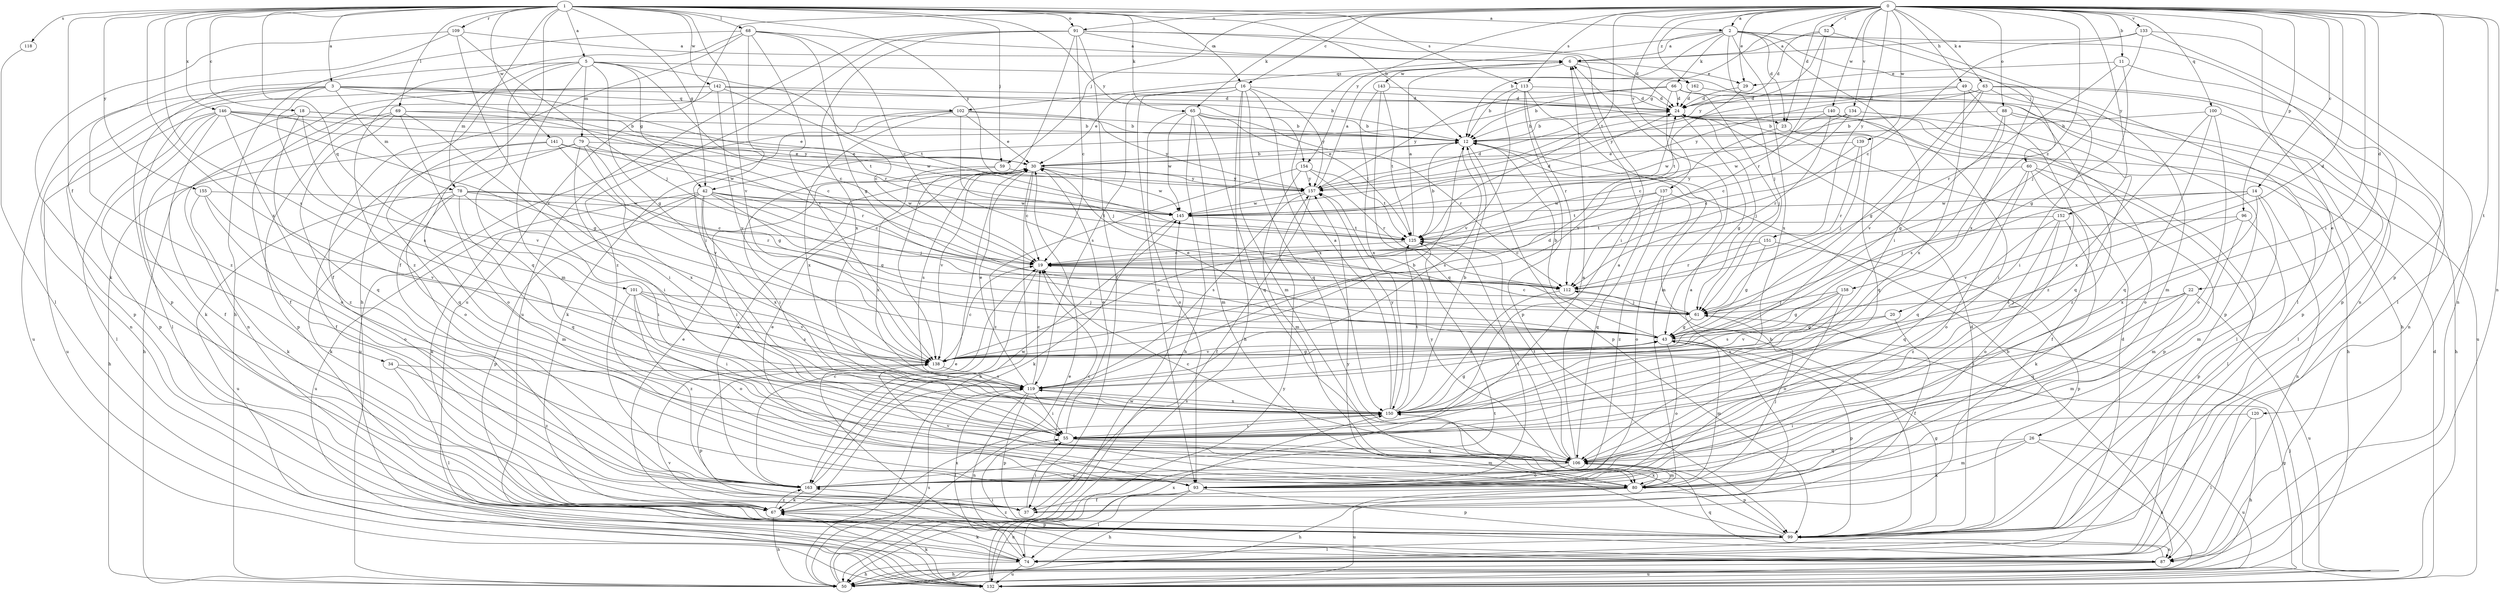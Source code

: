 strict digraph  {
0;
1;
2;
3;
5;
6;
11;
12;
14;
16;
18;
19;
20;
22;
23;
24;
26;
29;
30;
34;
37;
42;
43;
49;
50;
52;
55;
59;
60;
61;
63;
65;
66;
67;
68;
69;
74;
78;
79;
80;
87;
88;
91;
93;
96;
99;
100;
101;
102;
106;
109;
112;
113;
118;
119;
120;
125;
132;
133;
134;
137;
138;
139;
140;
141;
142;
143;
145;
146;
150;
151;
152;
154;
155;
157;
158;
162;
163;
0 -> 2  [label=a];
0 -> 11  [label=b];
0 -> 14  [label=c];
0 -> 16  [label=c];
0 -> 20  [label=d];
0 -> 22  [label=d];
0 -> 23  [label=d];
0 -> 26  [label=e];
0 -> 29  [label=e];
0 -> 42  [label=g];
0 -> 49  [label=h];
0 -> 52  [label=i];
0 -> 55  [label=i];
0 -> 59  [label=j];
0 -> 63  [label=k];
0 -> 65  [label=k];
0 -> 87  [label=n];
0 -> 88  [label=o];
0 -> 91  [label=o];
0 -> 96  [label=p];
0 -> 99  [label=p];
0 -> 100  [label=q];
0 -> 113  [label=s];
0 -> 120  [label=t];
0 -> 125  [label=t];
0 -> 132  [label=u];
0 -> 133  [label=v];
0 -> 134  [label=v];
0 -> 137  [label=v];
0 -> 139  [label=w];
0 -> 140  [label=w];
0 -> 151  [label=y];
0 -> 152  [label=y];
0 -> 154  [label=y];
0 -> 158  [label=z];
0 -> 162  [label=z];
1 -> 2  [label=a];
1 -> 3  [label=a];
1 -> 5  [label=a];
1 -> 12  [label=b];
1 -> 16  [label=c];
1 -> 18  [label=c];
1 -> 34  [label=f];
1 -> 37  [label=f];
1 -> 42  [label=g];
1 -> 50  [label=h];
1 -> 59  [label=j];
1 -> 65  [label=k];
1 -> 68  [label=l];
1 -> 69  [label=l];
1 -> 91  [label=o];
1 -> 101  [label=q];
1 -> 109  [label=r];
1 -> 113  [label=s];
1 -> 118  [label=s];
1 -> 119  [label=s];
1 -> 138  [label=v];
1 -> 141  [label=w];
1 -> 142  [label=w];
1 -> 146  [label=x];
1 -> 150  [label=x];
1 -> 154  [label=y];
1 -> 155  [label=y];
1 -> 157  [label=y];
2 -> 6  [label=a];
2 -> 12  [label=b];
2 -> 23  [label=d];
2 -> 55  [label=i];
2 -> 60  [label=j];
2 -> 61  [label=j];
2 -> 66  [label=k];
2 -> 74  [label=l];
2 -> 87  [label=n];
2 -> 102  [label=q];
2 -> 150  [label=x];
3 -> 19  [label=c];
3 -> 23  [label=d];
3 -> 78  [label=m];
3 -> 87  [label=n];
3 -> 99  [label=p];
3 -> 102  [label=q];
3 -> 119  [label=s];
3 -> 125  [label=t];
3 -> 132  [label=u];
5 -> 42  [label=g];
5 -> 43  [label=g];
5 -> 78  [label=m];
5 -> 79  [label=m];
5 -> 80  [label=m];
5 -> 99  [label=p];
5 -> 106  [label=q];
5 -> 112  [label=r];
5 -> 125  [label=t];
5 -> 162  [label=z];
6 -> 29  [label=e];
6 -> 50  [label=h];
6 -> 143  [label=w];
11 -> 29  [label=e];
11 -> 43  [label=g];
11 -> 99  [label=p];
11 -> 112  [label=r];
12 -> 30  [label=e];
12 -> 99  [label=p];
12 -> 119  [label=s];
14 -> 61  [label=j];
14 -> 80  [label=m];
14 -> 87  [label=n];
14 -> 138  [label=v];
14 -> 145  [label=w];
14 -> 150  [label=x];
16 -> 24  [label=d];
16 -> 30  [label=e];
16 -> 50  [label=h];
16 -> 80  [label=m];
16 -> 93  [label=o];
16 -> 106  [label=q];
16 -> 119  [label=s];
16 -> 150  [label=x];
16 -> 157  [label=y];
18 -> 12  [label=b];
18 -> 67  [label=k];
18 -> 106  [label=q];
18 -> 138  [label=v];
18 -> 157  [label=y];
19 -> 112  [label=r];
19 -> 163  [label=z];
20 -> 37  [label=f];
20 -> 43  [label=g];
20 -> 138  [label=v];
22 -> 55  [label=i];
22 -> 61  [label=j];
22 -> 80  [label=m];
22 -> 106  [label=q];
22 -> 132  [label=u];
23 -> 19  [label=c];
23 -> 74  [label=l];
23 -> 106  [label=q];
24 -> 12  [label=b];
24 -> 43  [label=g];
24 -> 50  [label=h];
24 -> 61  [label=j];
26 -> 50  [label=h];
26 -> 67  [label=k];
26 -> 80  [label=m];
26 -> 106  [label=q];
26 -> 132  [label=u];
29 -> 24  [label=d];
29 -> 125  [label=t];
30 -> 12  [label=b];
30 -> 19  [label=c];
30 -> 50  [label=h];
30 -> 119  [label=s];
30 -> 138  [label=v];
30 -> 145  [label=w];
30 -> 157  [label=y];
34 -> 74  [label=l];
34 -> 119  [label=s];
34 -> 163  [label=z];
37 -> 6  [label=a];
37 -> 55  [label=i];
42 -> 19  [label=c];
42 -> 43  [label=g];
42 -> 55  [label=i];
42 -> 61  [label=j];
42 -> 67  [label=k];
42 -> 99  [label=p];
42 -> 125  [label=t];
42 -> 132  [label=u];
42 -> 145  [label=w];
42 -> 150  [label=x];
43 -> 12  [label=b];
43 -> 30  [label=e];
43 -> 80  [label=m];
43 -> 93  [label=o];
43 -> 99  [label=p];
43 -> 138  [label=v];
49 -> 24  [label=d];
49 -> 80  [label=m];
49 -> 150  [label=x];
49 -> 157  [label=y];
49 -> 163  [label=z];
50 -> 30  [label=e];
50 -> 119  [label=s];
50 -> 145  [label=w];
52 -> 6  [label=a];
52 -> 24  [label=d];
52 -> 112  [label=r];
52 -> 150  [label=x];
52 -> 157  [label=y];
55 -> 30  [label=e];
55 -> 80  [label=m];
55 -> 106  [label=q];
59 -> 55  [label=i];
59 -> 150  [label=x];
59 -> 157  [label=y];
60 -> 37  [label=f];
60 -> 74  [label=l];
60 -> 93  [label=o];
60 -> 99  [label=p];
60 -> 106  [label=q];
60 -> 157  [label=y];
61 -> 19  [label=c];
61 -> 43  [label=g];
61 -> 112  [label=r];
63 -> 24  [label=d];
63 -> 43  [label=g];
63 -> 55  [label=i];
63 -> 87  [label=n];
63 -> 99  [label=p];
63 -> 138  [label=v];
63 -> 157  [label=y];
65 -> 12  [label=b];
65 -> 50  [label=h];
65 -> 80  [label=m];
65 -> 93  [label=o];
65 -> 106  [label=q];
65 -> 112  [label=r];
65 -> 125  [label=t];
65 -> 145  [label=w];
66 -> 12  [label=b];
66 -> 24  [label=d];
66 -> 61  [label=j];
66 -> 132  [label=u];
66 -> 138  [label=v];
66 -> 157  [label=y];
67 -> 30  [label=e];
67 -> 50  [label=h];
67 -> 99  [label=p];
67 -> 150  [label=x];
67 -> 163  [label=z];
68 -> 6  [label=a];
68 -> 19  [label=c];
68 -> 37  [label=f];
68 -> 43  [label=g];
68 -> 50  [label=h];
68 -> 55  [label=i];
68 -> 138  [label=v];
68 -> 163  [label=z];
69 -> 12  [label=b];
69 -> 19  [label=c];
69 -> 50  [label=h];
69 -> 55  [label=i];
69 -> 93  [label=o];
69 -> 99  [label=p];
69 -> 163  [label=z];
74 -> 24  [label=d];
74 -> 50  [label=h];
74 -> 67  [label=k];
74 -> 132  [label=u];
74 -> 138  [label=v];
74 -> 150  [label=x];
78 -> 19  [label=c];
78 -> 55  [label=i];
78 -> 67  [label=k];
78 -> 80  [label=m];
78 -> 106  [label=q];
78 -> 112  [label=r];
78 -> 132  [label=u];
78 -> 145  [label=w];
79 -> 30  [label=e];
79 -> 37  [label=f];
79 -> 43  [label=g];
79 -> 55  [label=i];
79 -> 93  [label=o];
79 -> 112  [label=r];
79 -> 150  [label=x];
80 -> 19  [label=c];
80 -> 37  [label=f];
80 -> 50  [label=h];
80 -> 61  [label=j];
80 -> 132  [label=u];
80 -> 138  [label=v];
80 -> 157  [label=y];
87 -> 12  [label=b];
87 -> 30  [label=e];
87 -> 50  [label=h];
87 -> 55  [label=i];
87 -> 106  [label=q];
87 -> 132  [label=u];
88 -> 12  [label=b];
88 -> 43  [label=g];
88 -> 74  [label=l];
88 -> 119  [label=s];
88 -> 163  [label=z];
91 -> 6  [label=a];
91 -> 19  [label=c];
91 -> 24  [label=d];
91 -> 37  [label=f];
91 -> 55  [label=i];
91 -> 132  [label=u];
91 -> 138  [label=v];
91 -> 150  [label=x];
91 -> 163  [label=z];
93 -> 30  [label=e];
93 -> 50  [label=h];
93 -> 74  [label=l];
93 -> 99  [label=p];
93 -> 125  [label=t];
93 -> 132  [label=u];
96 -> 80  [label=m];
96 -> 99  [label=p];
96 -> 119  [label=s];
96 -> 125  [label=t];
99 -> 12  [label=b];
99 -> 24  [label=d];
99 -> 43  [label=g];
99 -> 74  [label=l];
99 -> 87  [label=n];
99 -> 150  [label=x];
99 -> 157  [label=y];
99 -> 163  [label=z];
100 -> 12  [label=b];
100 -> 50  [label=h];
100 -> 93  [label=o];
100 -> 106  [label=q];
100 -> 150  [label=x];
101 -> 55  [label=i];
101 -> 61  [label=j];
101 -> 93  [label=o];
101 -> 119  [label=s];
101 -> 138  [label=v];
101 -> 163  [label=z];
102 -> 12  [label=b];
102 -> 30  [label=e];
102 -> 61  [label=j];
102 -> 67  [label=k];
102 -> 132  [label=u];
102 -> 150  [label=x];
102 -> 157  [label=y];
106 -> 6  [label=a];
106 -> 19  [label=c];
106 -> 80  [label=m];
106 -> 93  [label=o];
106 -> 99  [label=p];
106 -> 125  [label=t];
106 -> 163  [label=z];
109 -> 6  [label=a];
109 -> 61  [label=j];
109 -> 67  [label=k];
109 -> 138  [label=v];
109 -> 163  [label=z];
112 -> 61  [label=j];
112 -> 150  [label=x];
113 -> 12  [label=b];
113 -> 24  [label=d];
113 -> 80  [label=m];
113 -> 99  [label=p];
113 -> 112  [label=r];
113 -> 138  [label=v];
118 -> 74  [label=l];
119 -> 12  [label=b];
119 -> 19  [label=c];
119 -> 30  [label=e];
119 -> 55  [label=i];
119 -> 74  [label=l];
119 -> 87  [label=n];
119 -> 99  [label=p];
119 -> 150  [label=x];
120 -> 50  [label=h];
120 -> 55  [label=i];
120 -> 74  [label=l];
125 -> 6  [label=a];
125 -> 12  [label=b];
125 -> 19  [label=c];
132 -> 24  [label=d];
132 -> 43  [label=g];
132 -> 61  [label=j];
132 -> 67  [label=k];
132 -> 125  [label=t];
132 -> 157  [label=y];
133 -> 6  [label=a];
133 -> 19  [label=c];
133 -> 61  [label=j];
133 -> 74  [label=l];
133 -> 87  [label=n];
134 -> 12  [label=b];
134 -> 19  [label=c];
134 -> 106  [label=q];
134 -> 145  [label=w];
137 -> 93  [label=o];
137 -> 106  [label=q];
137 -> 125  [label=t];
137 -> 145  [label=w];
137 -> 163  [label=z];
138 -> 19  [label=c];
138 -> 24  [label=d];
138 -> 43  [label=g];
138 -> 99  [label=p];
138 -> 119  [label=s];
139 -> 19  [label=c];
139 -> 30  [label=e];
139 -> 61  [label=j];
139 -> 112  [label=r];
140 -> 12  [label=b];
140 -> 55  [label=i];
140 -> 93  [label=o];
140 -> 112  [label=r];
140 -> 145  [label=w];
141 -> 30  [label=e];
141 -> 50  [label=h];
141 -> 106  [label=q];
141 -> 138  [label=v];
141 -> 145  [label=w];
142 -> 12  [label=b];
142 -> 19  [label=c];
142 -> 24  [label=d];
142 -> 37  [label=f];
142 -> 74  [label=l];
142 -> 87  [label=n];
142 -> 138  [label=v];
143 -> 24  [label=d];
143 -> 106  [label=q];
143 -> 125  [label=t];
143 -> 150  [label=x];
145 -> 24  [label=d];
145 -> 67  [label=k];
145 -> 125  [label=t];
146 -> 12  [label=b];
146 -> 30  [label=e];
146 -> 37  [label=f];
146 -> 43  [label=g];
146 -> 74  [label=l];
146 -> 93  [label=o];
146 -> 99  [label=p];
146 -> 132  [label=u];
146 -> 145  [label=w];
150 -> 6  [label=a];
150 -> 12  [label=b];
150 -> 43  [label=g];
150 -> 55  [label=i];
150 -> 119  [label=s];
150 -> 125  [label=t];
150 -> 157  [label=y];
151 -> 19  [label=c];
151 -> 43  [label=g];
151 -> 99  [label=p];
151 -> 112  [label=r];
152 -> 67  [label=k];
152 -> 93  [label=o];
152 -> 106  [label=q];
152 -> 125  [label=t];
152 -> 163  [label=z];
154 -> 80  [label=m];
154 -> 112  [label=r];
154 -> 125  [label=t];
154 -> 157  [label=y];
154 -> 163  [label=z];
155 -> 67  [label=k];
155 -> 93  [label=o];
155 -> 138  [label=v];
155 -> 145  [label=w];
157 -> 6  [label=a];
157 -> 24  [label=d];
157 -> 37  [label=f];
157 -> 119  [label=s];
157 -> 145  [label=w];
158 -> 43  [label=g];
158 -> 61  [label=j];
158 -> 93  [label=o];
158 -> 119  [label=s];
158 -> 150  [label=x];
162 -> 24  [label=d];
162 -> 99  [label=p];
163 -> 6  [label=a];
163 -> 19  [label=c];
163 -> 30  [label=e];
163 -> 67  [label=k];
163 -> 145  [label=w];
}

